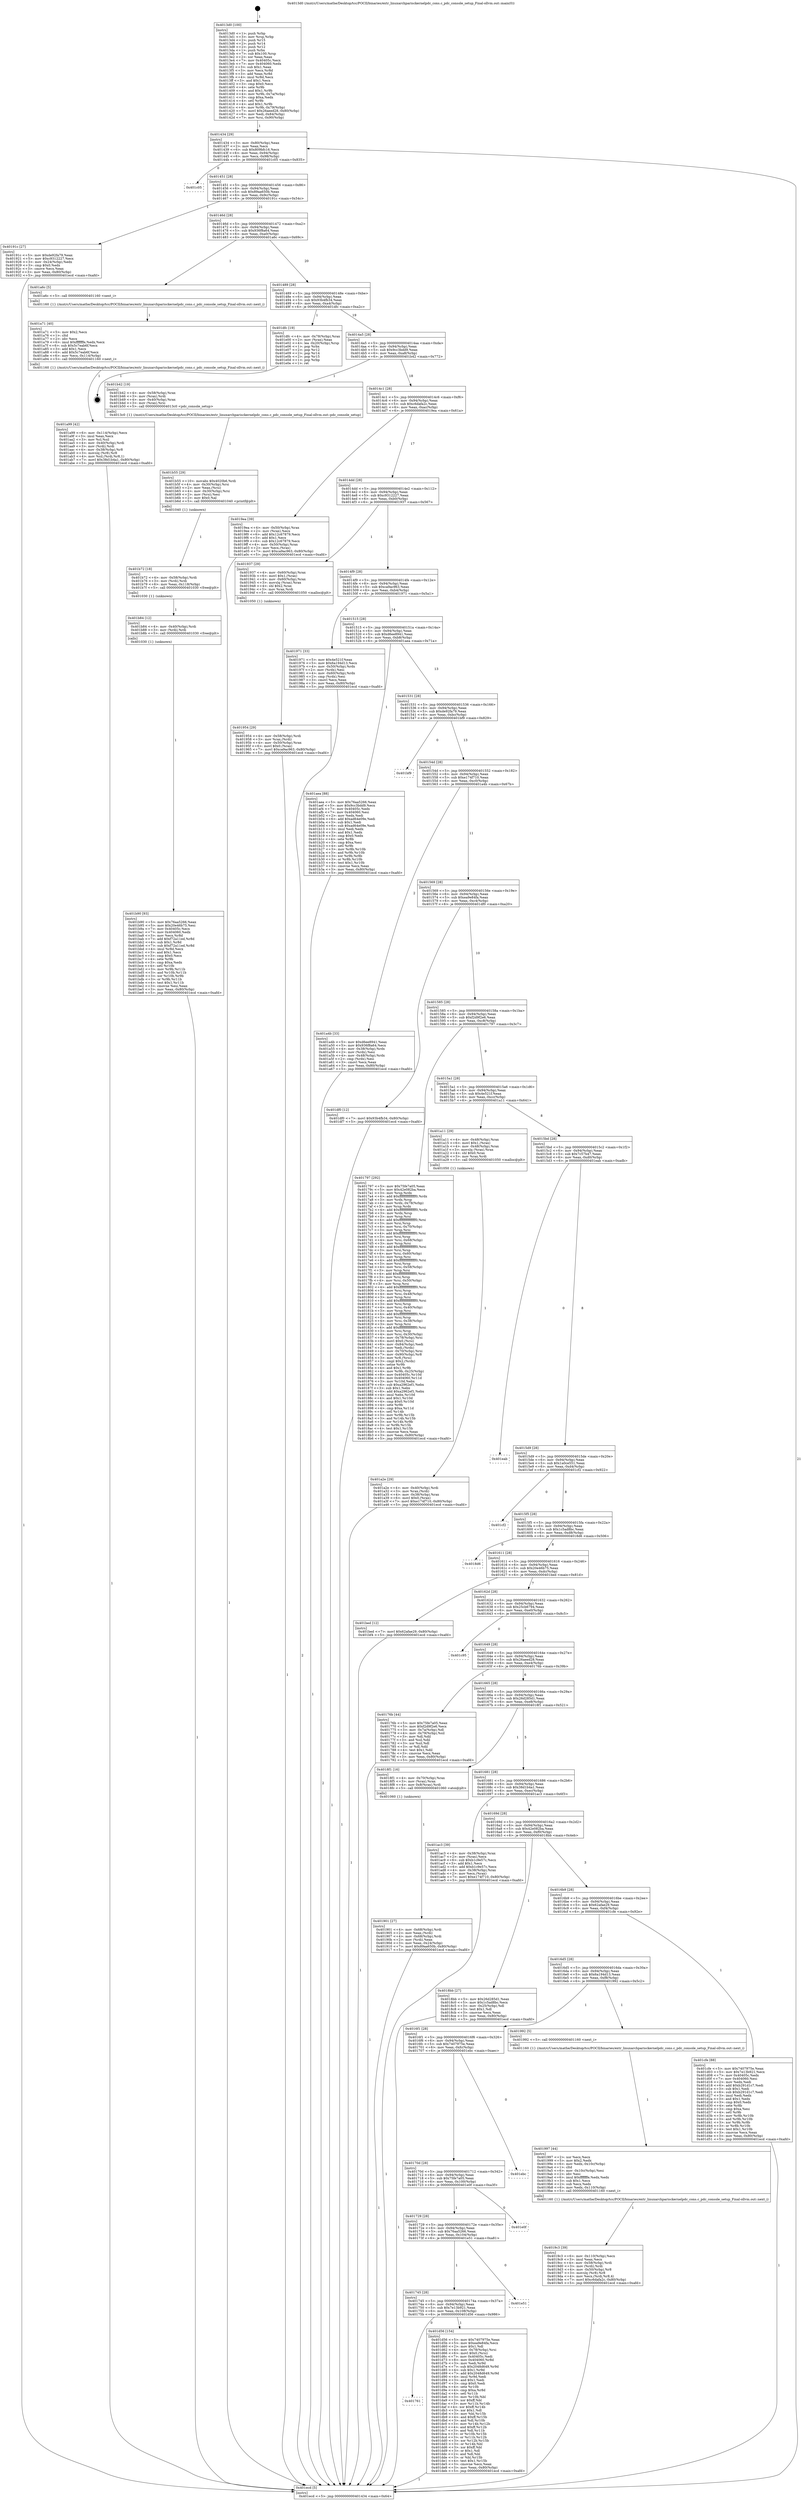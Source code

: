 digraph "0x4013d0" {
  label = "0x4013d0 (/mnt/c/Users/mathe/Desktop/tcc/POCII/binaries/extr_linuxarchparisckernelpdc_cons.c_pdc_console_setup_Final-ollvm.out::main(0))"
  labelloc = "t"
  node[shape=record]

  Entry [label="",width=0.3,height=0.3,shape=circle,fillcolor=black,style=filled]
  "0x401434" [label="{
     0x401434 [29]\l
     | [instrs]\l
     &nbsp;&nbsp;0x401434 \<+3\>: mov -0x80(%rbp),%eax\l
     &nbsp;&nbsp;0x401437 \<+2\>: mov %eax,%ecx\l
     &nbsp;&nbsp;0x401439 \<+6\>: sub $0x809bfc16,%ecx\l
     &nbsp;&nbsp;0x40143f \<+6\>: mov %eax,-0x94(%rbp)\l
     &nbsp;&nbsp;0x401445 \<+6\>: mov %ecx,-0x98(%rbp)\l
     &nbsp;&nbsp;0x40144b \<+6\>: je 0000000000401c05 \<main+0x835\>\l
  }"]
  "0x401c05" [label="{
     0x401c05\l
  }", style=dashed]
  "0x401451" [label="{
     0x401451 [28]\l
     | [instrs]\l
     &nbsp;&nbsp;0x401451 \<+5\>: jmp 0000000000401456 \<main+0x86\>\l
     &nbsp;&nbsp;0x401456 \<+6\>: mov -0x94(%rbp),%eax\l
     &nbsp;&nbsp;0x40145c \<+5\>: sub $0x89aa650b,%eax\l
     &nbsp;&nbsp;0x401461 \<+6\>: mov %eax,-0x9c(%rbp)\l
     &nbsp;&nbsp;0x401467 \<+6\>: je 000000000040191c \<main+0x54c\>\l
  }"]
  Exit [label="",width=0.3,height=0.3,shape=circle,fillcolor=black,style=filled,peripheries=2]
  "0x40191c" [label="{
     0x40191c [27]\l
     | [instrs]\l
     &nbsp;&nbsp;0x40191c \<+5\>: mov $0xde92fa79,%eax\l
     &nbsp;&nbsp;0x401921 \<+5\>: mov $0xc9312227,%ecx\l
     &nbsp;&nbsp;0x401926 \<+3\>: mov -0x24(%rbp),%edx\l
     &nbsp;&nbsp;0x401929 \<+3\>: cmp $0x0,%edx\l
     &nbsp;&nbsp;0x40192c \<+3\>: cmove %ecx,%eax\l
     &nbsp;&nbsp;0x40192f \<+3\>: mov %eax,-0x80(%rbp)\l
     &nbsp;&nbsp;0x401932 \<+5\>: jmp 0000000000401ecd \<main+0xafd\>\l
  }"]
  "0x40146d" [label="{
     0x40146d [28]\l
     | [instrs]\l
     &nbsp;&nbsp;0x40146d \<+5\>: jmp 0000000000401472 \<main+0xa2\>\l
     &nbsp;&nbsp;0x401472 \<+6\>: mov -0x94(%rbp),%eax\l
     &nbsp;&nbsp;0x401478 \<+5\>: sub $0x936f8a64,%eax\l
     &nbsp;&nbsp;0x40147d \<+6\>: mov %eax,-0xa0(%rbp)\l
     &nbsp;&nbsp;0x401483 \<+6\>: je 0000000000401a6c \<main+0x69c\>\l
  }"]
  "0x401761" [label="{
     0x401761\l
  }", style=dashed]
  "0x401a6c" [label="{
     0x401a6c [5]\l
     | [instrs]\l
     &nbsp;&nbsp;0x401a6c \<+5\>: call 0000000000401160 \<next_i\>\l
     | [calls]\l
     &nbsp;&nbsp;0x401160 \{1\} (/mnt/c/Users/mathe/Desktop/tcc/POCII/binaries/extr_linuxarchparisckernelpdc_cons.c_pdc_console_setup_Final-ollvm.out::next_i)\l
  }"]
  "0x401489" [label="{
     0x401489 [28]\l
     | [instrs]\l
     &nbsp;&nbsp;0x401489 \<+5\>: jmp 000000000040148e \<main+0xbe\>\l
     &nbsp;&nbsp;0x40148e \<+6\>: mov -0x94(%rbp),%eax\l
     &nbsp;&nbsp;0x401494 \<+5\>: sub $0x93b4fb34,%eax\l
     &nbsp;&nbsp;0x401499 \<+6\>: mov %eax,-0xa4(%rbp)\l
     &nbsp;&nbsp;0x40149f \<+6\>: je 0000000000401dfc \<main+0xa2c\>\l
  }"]
  "0x401d56" [label="{
     0x401d56 [154]\l
     | [instrs]\l
     &nbsp;&nbsp;0x401d56 \<+5\>: mov $0x7407975e,%eax\l
     &nbsp;&nbsp;0x401d5b \<+5\>: mov $0xea9e84fa,%ecx\l
     &nbsp;&nbsp;0x401d60 \<+2\>: mov $0x1,%dl\l
     &nbsp;&nbsp;0x401d62 \<+4\>: mov -0x78(%rbp),%rsi\l
     &nbsp;&nbsp;0x401d66 \<+6\>: movl $0x0,(%rsi)\l
     &nbsp;&nbsp;0x401d6c \<+7\>: mov 0x40405c,%edi\l
     &nbsp;&nbsp;0x401d73 \<+8\>: mov 0x404060,%r8d\l
     &nbsp;&nbsp;0x401d7b \<+3\>: mov %edi,%r9d\l
     &nbsp;&nbsp;0x401d7e \<+7\>: sub $0x2048d649,%r9d\l
     &nbsp;&nbsp;0x401d85 \<+4\>: sub $0x1,%r9d\l
     &nbsp;&nbsp;0x401d89 \<+7\>: add $0x2048d649,%r9d\l
     &nbsp;&nbsp;0x401d90 \<+4\>: imul %r9d,%edi\l
     &nbsp;&nbsp;0x401d94 \<+3\>: and $0x1,%edi\l
     &nbsp;&nbsp;0x401d97 \<+3\>: cmp $0x0,%edi\l
     &nbsp;&nbsp;0x401d9a \<+4\>: sete %r10b\l
     &nbsp;&nbsp;0x401d9e \<+4\>: cmp $0xa,%r8d\l
     &nbsp;&nbsp;0x401da2 \<+4\>: setl %r11b\l
     &nbsp;&nbsp;0x401da6 \<+3\>: mov %r10b,%bl\l
     &nbsp;&nbsp;0x401da9 \<+3\>: xor $0xff,%bl\l
     &nbsp;&nbsp;0x401dac \<+3\>: mov %r11b,%r14b\l
     &nbsp;&nbsp;0x401daf \<+4\>: xor $0xff,%r14b\l
     &nbsp;&nbsp;0x401db3 \<+3\>: xor $0x1,%dl\l
     &nbsp;&nbsp;0x401db6 \<+3\>: mov %bl,%r15b\l
     &nbsp;&nbsp;0x401db9 \<+4\>: and $0xff,%r15b\l
     &nbsp;&nbsp;0x401dbd \<+3\>: and %dl,%r10b\l
     &nbsp;&nbsp;0x401dc0 \<+3\>: mov %r14b,%r12b\l
     &nbsp;&nbsp;0x401dc3 \<+4\>: and $0xff,%r12b\l
     &nbsp;&nbsp;0x401dc7 \<+3\>: and %dl,%r11b\l
     &nbsp;&nbsp;0x401dca \<+3\>: or %r10b,%r15b\l
     &nbsp;&nbsp;0x401dcd \<+3\>: or %r11b,%r12b\l
     &nbsp;&nbsp;0x401dd0 \<+3\>: xor %r12b,%r15b\l
     &nbsp;&nbsp;0x401dd3 \<+3\>: or %r14b,%bl\l
     &nbsp;&nbsp;0x401dd6 \<+3\>: xor $0xff,%bl\l
     &nbsp;&nbsp;0x401dd9 \<+3\>: or $0x1,%dl\l
     &nbsp;&nbsp;0x401ddc \<+2\>: and %dl,%bl\l
     &nbsp;&nbsp;0x401dde \<+3\>: or %bl,%r15b\l
     &nbsp;&nbsp;0x401de1 \<+4\>: test $0x1,%r15b\l
     &nbsp;&nbsp;0x401de5 \<+3\>: cmovne %ecx,%eax\l
     &nbsp;&nbsp;0x401de8 \<+3\>: mov %eax,-0x80(%rbp)\l
     &nbsp;&nbsp;0x401deb \<+5\>: jmp 0000000000401ecd \<main+0xafd\>\l
  }"]
  "0x401dfc" [label="{
     0x401dfc [19]\l
     | [instrs]\l
     &nbsp;&nbsp;0x401dfc \<+4\>: mov -0x78(%rbp),%rax\l
     &nbsp;&nbsp;0x401e00 \<+2\>: mov (%rax),%eax\l
     &nbsp;&nbsp;0x401e02 \<+4\>: lea -0x20(%rbp),%rsp\l
     &nbsp;&nbsp;0x401e06 \<+1\>: pop %rbx\l
     &nbsp;&nbsp;0x401e07 \<+2\>: pop %r12\l
     &nbsp;&nbsp;0x401e09 \<+2\>: pop %r14\l
     &nbsp;&nbsp;0x401e0b \<+2\>: pop %r15\l
     &nbsp;&nbsp;0x401e0d \<+1\>: pop %rbp\l
     &nbsp;&nbsp;0x401e0e \<+1\>: ret\l
  }"]
  "0x4014a5" [label="{
     0x4014a5 [28]\l
     | [instrs]\l
     &nbsp;&nbsp;0x4014a5 \<+5\>: jmp 00000000004014aa \<main+0xda\>\l
     &nbsp;&nbsp;0x4014aa \<+6\>: mov -0x94(%rbp),%eax\l
     &nbsp;&nbsp;0x4014b0 \<+5\>: sub $0x9cc3bdd9,%eax\l
     &nbsp;&nbsp;0x4014b5 \<+6\>: mov %eax,-0xa8(%rbp)\l
     &nbsp;&nbsp;0x4014bb \<+6\>: je 0000000000401b42 \<main+0x772\>\l
  }"]
  "0x401745" [label="{
     0x401745 [28]\l
     | [instrs]\l
     &nbsp;&nbsp;0x401745 \<+5\>: jmp 000000000040174a \<main+0x37a\>\l
     &nbsp;&nbsp;0x40174a \<+6\>: mov -0x94(%rbp),%eax\l
     &nbsp;&nbsp;0x401750 \<+5\>: sub $0x7e13b921,%eax\l
     &nbsp;&nbsp;0x401755 \<+6\>: mov %eax,-0x108(%rbp)\l
     &nbsp;&nbsp;0x40175b \<+6\>: je 0000000000401d56 \<main+0x986\>\l
  }"]
  "0x401b42" [label="{
     0x401b42 [19]\l
     | [instrs]\l
     &nbsp;&nbsp;0x401b42 \<+4\>: mov -0x58(%rbp),%rax\l
     &nbsp;&nbsp;0x401b46 \<+3\>: mov (%rax),%rdi\l
     &nbsp;&nbsp;0x401b49 \<+4\>: mov -0x40(%rbp),%rax\l
     &nbsp;&nbsp;0x401b4d \<+3\>: mov (%rax),%rsi\l
     &nbsp;&nbsp;0x401b50 \<+5\>: call 00000000004013c0 \<pdc_console_setup\>\l
     | [calls]\l
     &nbsp;&nbsp;0x4013c0 \{1\} (/mnt/c/Users/mathe/Desktop/tcc/POCII/binaries/extr_linuxarchparisckernelpdc_cons.c_pdc_console_setup_Final-ollvm.out::pdc_console_setup)\l
  }"]
  "0x4014c1" [label="{
     0x4014c1 [28]\l
     | [instrs]\l
     &nbsp;&nbsp;0x4014c1 \<+5\>: jmp 00000000004014c6 \<main+0xf6\>\l
     &nbsp;&nbsp;0x4014c6 \<+6\>: mov -0x94(%rbp),%eax\l
     &nbsp;&nbsp;0x4014cc \<+5\>: sub $0xc6dafa2c,%eax\l
     &nbsp;&nbsp;0x4014d1 \<+6\>: mov %eax,-0xac(%rbp)\l
     &nbsp;&nbsp;0x4014d7 \<+6\>: je 00000000004019ea \<main+0x61a\>\l
  }"]
  "0x401e51" [label="{
     0x401e51\l
  }", style=dashed]
  "0x4019ea" [label="{
     0x4019ea [39]\l
     | [instrs]\l
     &nbsp;&nbsp;0x4019ea \<+4\>: mov -0x50(%rbp),%rax\l
     &nbsp;&nbsp;0x4019ee \<+2\>: mov (%rax),%ecx\l
     &nbsp;&nbsp;0x4019f0 \<+6\>: add $0x12c67879,%ecx\l
     &nbsp;&nbsp;0x4019f6 \<+3\>: add $0x1,%ecx\l
     &nbsp;&nbsp;0x4019f9 \<+6\>: sub $0x12c67879,%ecx\l
     &nbsp;&nbsp;0x4019ff \<+4\>: mov -0x50(%rbp),%rax\l
     &nbsp;&nbsp;0x401a03 \<+2\>: mov %ecx,(%rax)\l
     &nbsp;&nbsp;0x401a05 \<+7\>: movl $0xca9ac963,-0x80(%rbp)\l
     &nbsp;&nbsp;0x401a0c \<+5\>: jmp 0000000000401ecd \<main+0xafd\>\l
  }"]
  "0x4014dd" [label="{
     0x4014dd [28]\l
     | [instrs]\l
     &nbsp;&nbsp;0x4014dd \<+5\>: jmp 00000000004014e2 \<main+0x112\>\l
     &nbsp;&nbsp;0x4014e2 \<+6\>: mov -0x94(%rbp),%eax\l
     &nbsp;&nbsp;0x4014e8 \<+5\>: sub $0xc9312227,%eax\l
     &nbsp;&nbsp;0x4014ed \<+6\>: mov %eax,-0xb0(%rbp)\l
     &nbsp;&nbsp;0x4014f3 \<+6\>: je 0000000000401937 \<main+0x567\>\l
  }"]
  "0x401729" [label="{
     0x401729 [28]\l
     | [instrs]\l
     &nbsp;&nbsp;0x401729 \<+5\>: jmp 000000000040172e \<main+0x35e\>\l
     &nbsp;&nbsp;0x40172e \<+6\>: mov -0x94(%rbp),%eax\l
     &nbsp;&nbsp;0x401734 \<+5\>: sub $0x76aa5266,%eax\l
     &nbsp;&nbsp;0x401739 \<+6\>: mov %eax,-0x104(%rbp)\l
     &nbsp;&nbsp;0x40173f \<+6\>: je 0000000000401e51 \<main+0xa81\>\l
  }"]
  "0x401937" [label="{
     0x401937 [29]\l
     | [instrs]\l
     &nbsp;&nbsp;0x401937 \<+4\>: mov -0x60(%rbp),%rax\l
     &nbsp;&nbsp;0x40193b \<+6\>: movl $0x1,(%rax)\l
     &nbsp;&nbsp;0x401941 \<+4\>: mov -0x60(%rbp),%rax\l
     &nbsp;&nbsp;0x401945 \<+3\>: movslq (%rax),%rax\l
     &nbsp;&nbsp;0x401948 \<+4\>: shl $0x2,%rax\l
     &nbsp;&nbsp;0x40194c \<+3\>: mov %rax,%rdi\l
     &nbsp;&nbsp;0x40194f \<+5\>: call 0000000000401050 \<malloc@plt\>\l
     | [calls]\l
     &nbsp;&nbsp;0x401050 \{1\} (unknown)\l
  }"]
  "0x4014f9" [label="{
     0x4014f9 [28]\l
     | [instrs]\l
     &nbsp;&nbsp;0x4014f9 \<+5\>: jmp 00000000004014fe \<main+0x12e\>\l
     &nbsp;&nbsp;0x4014fe \<+6\>: mov -0x94(%rbp),%eax\l
     &nbsp;&nbsp;0x401504 \<+5\>: sub $0xca9ac963,%eax\l
     &nbsp;&nbsp;0x401509 \<+6\>: mov %eax,-0xb4(%rbp)\l
     &nbsp;&nbsp;0x40150f \<+6\>: je 0000000000401971 \<main+0x5a1\>\l
  }"]
  "0x401e0f" [label="{
     0x401e0f\l
  }", style=dashed]
  "0x401971" [label="{
     0x401971 [33]\l
     | [instrs]\l
     &nbsp;&nbsp;0x401971 \<+5\>: mov $0x4e521f,%eax\l
     &nbsp;&nbsp;0x401976 \<+5\>: mov $0x6a194d13,%ecx\l
     &nbsp;&nbsp;0x40197b \<+4\>: mov -0x50(%rbp),%rdx\l
     &nbsp;&nbsp;0x40197f \<+2\>: mov (%rdx),%esi\l
     &nbsp;&nbsp;0x401981 \<+4\>: mov -0x60(%rbp),%rdx\l
     &nbsp;&nbsp;0x401985 \<+2\>: cmp (%rdx),%esi\l
     &nbsp;&nbsp;0x401987 \<+3\>: cmovl %ecx,%eax\l
     &nbsp;&nbsp;0x40198a \<+3\>: mov %eax,-0x80(%rbp)\l
     &nbsp;&nbsp;0x40198d \<+5\>: jmp 0000000000401ecd \<main+0xafd\>\l
  }"]
  "0x401515" [label="{
     0x401515 [28]\l
     | [instrs]\l
     &nbsp;&nbsp;0x401515 \<+5\>: jmp 000000000040151a \<main+0x14a\>\l
     &nbsp;&nbsp;0x40151a \<+6\>: mov -0x94(%rbp),%eax\l
     &nbsp;&nbsp;0x401520 \<+5\>: sub $0xd6ee8941,%eax\l
     &nbsp;&nbsp;0x401525 \<+6\>: mov %eax,-0xb8(%rbp)\l
     &nbsp;&nbsp;0x40152b \<+6\>: je 0000000000401aea \<main+0x71a\>\l
  }"]
  "0x40170d" [label="{
     0x40170d [28]\l
     | [instrs]\l
     &nbsp;&nbsp;0x40170d \<+5\>: jmp 0000000000401712 \<main+0x342\>\l
     &nbsp;&nbsp;0x401712 \<+6\>: mov -0x94(%rbp),%eax\l
     &nbsp;&nbsp;0x401718 \<+5\>: sub $0x75fe7a05,%eax\l
     &nbsp;&nbsp;0x40171d \<+6\>: mov %eax,-0x100(%rbp)\l
     &nbsp;&nbsp;0x401723 \<+6\>: je 0000000000401e0f \<main+0xa3f\>\l
  }"]
  "0x401aea" [label="{
     0x401aea [88]\l
     | [instrs]\l
     &nbsp;&nbsp;0x401aea \<+5\>: mov $0x76aa5266,%eax\l
     &nbsp;&nbsp;0x401aef \<+5\>: mov $0x9cc3bdd9,%ecx\l
     &nbsp;&nbsp;0x401af4 \<+7\>: mov 0x40405c,%edx\l
     &nbsp;&nbsp;0x401afb \<+7\>: mov 0x404060,%esi\l
     &nbsp;&nbsp;0x401b02 \<+2\>: mov %edx,%edi\l
     &nbsp;&nbsp;0x401b04 \<+6\>: add $0xad64e09e,%edi\l
     &nbsp;&nbsp;0x401b0a \<+3\>: sub $0x1,%edi\l
     &nbsp;&nbsp;0x401b0d \<+6\>: sub $0xad64e09e,%edi\l
     &nbsp;&nbsp;0x401b13 \<+3\>: imul %edi,%edx\l
     &nbsp;&nbsp;0x401b16 \<+3\>: and $0x1,%edx\l
     &nbsp;&nbsp;0x401b19 \<+3\>: cmp $0x0,%edx\l
     &nbsp;&nbsp;0x401b1c \<+4\>: sete %r8b\l
     &nbsp;&nbsp;0x401b20 \<+3\>: cmp $0xa,%esi\l
     &nbsp;&nbsp;0x401b23 \<+4\>: setl %r9b\l
     &nbsp;&nbsp;0x401b27 \<+3\>: mov %r8b,%r10b\l
     &nbsp;&nbsp;0x401b2a \<+3\>: and %r9b,%r10b\l
     &nbsp;&nbsp;0x401b2d \<+3\>: xor %r9b,%r8b\l
     &nbsp;&nbsp;0x401b30 \<+3\>: or %r8b,%r10b\l
     &nbsp;&nbsp;0x401b33 \<+4\>: test $0x1,%r10b\l
     &nbsp;&nbsp;0x401b37 \<+3\>: cmovne %ecx,%eax\l
     &nbsp;&nbsp;0x401b3a \<+3\>: mov %eax,-0x80(%rbp)\l
     &nbsp;&nbsp;0x401b3d \<+5\>: jmp 0000000000401ecd \<main+0xafd\>\l
  }"]
  "0x401531" [label="{
     0x401531 [28]\l
     | [instrs]\l
     &nbsp;&nbsp;0x401531 \<+5\>: jmp 0000000000401536 \<main+0x166\>\l
     &nbsp;&nbsp;0x401536 \<+6\>: mov -0x94(%rbp),%eax\l
     &nbsp;&nbsp;0x40153c \<+5\>: sub $0xde92fa79,%eax\l
     &nbsp;&nbsp;0x401541 \<+6\>: mov %eax,-0xbc(%rbp)\l
     &nbsp;&nbsp;0x401547 \<+6\>: je 0000000000401bf9 \<main+0x829\>\l
  }"]
  "0x401ebc" [label="{
     0x401ebc\l
  }", style=dashed]
  "0x401bf9" [label="{
     0x401bf9\l
  }", style=dashed]
  "0x40154d" [label="{
     0x40154d [28]\l
     | [instrs]\l
     &nbsp;&nbsp;0x40154d \<+5\>: jmp 0000000000401552 \<main+0x182\>\l
     &nbsp;&nbsp;0x401552 \<+6\>: mov -0x94(%rbp),%eax\l
     &nbsp;&nbsp;0x401558 \<+5\>: sub $0xe174f710,%eax\l
     &nbsp;&nbsp;0x40155d \<+6\>: mov %eax,-0xc0(%rbp)\l
     &nbsp;&nbsp;0x401563 \<+6\>: je 0000000000401a4b \<main+0x67b\>\l
  }"]
  "0x401b90" [label="{
     0x401b90 [93]\l
     | [instrs]\l
     &nbsp;&nbsp;0x401b90 \<+5\>: mov $0x76aa5266,%eax\l
     &nbsp;&nbsp;0x401b95 \<+5\>: mov $0x20e46b75,%esi\l
     &nbsp;&nbsp;0x401b9a \<+7\>: mov 0x40405c,%ecx\l
     &nbsp;&nbsp;0x401ba1 \<+7\>: mov 0x404060,%edx\l
     &nbsp;&nbsp;0x401ba8 \<+3\>: mov %ecx,%r8d\l
     &nbsp;&nbsp;0x401bab \<+7\>: add $0xf72a11ed,%r8d\l
     &nbsp;&nbsp;0x401bb2 \<+4\>: sub $0x1,%r8d\l
     &nbsp;&nbsp;0x401bb6 \<+7\>: sub $0xf72a11ed,%r8d\l
     &nbsp;&nbsp;0x401bbd \<+4\>: imul %r8d,%ecx\l
     &nbsp;&nbsp;0x401bc1 \<+3\>: and $0x1,%ecx\l
     &nbsp;&nbsp;0x401bc4 \<+3\>: cmp $0x0,%ecx\l
     &nbsp;&nbsp;0x401bc7 \<+4\>: sete %r9b\l
     &nbsp;&nbsp;0x401bcb \<+3\>: cmp $0xa,%edx\l
     &nbsp;&nbsp;0x401bce \<+4\>: setl %r10b\l
     &nbsp;&nbsp;0x401bd2 \<+3\>: mov %r9b,%r11b\l
     &nbsp;&nbsp;0x401bd5 \<+3\>: and %r10b,%r11b\l
     &nbsp;&nbsp;0x401bd8 \<+3\>: xor %r10b,%r9b\l
     &nbsp;&nbsp;0x401bdb \<+3\>: or %r9b,%r11b\l
     &nbsp;&nbsp;0x401bde \<+4\>: test $0x1,%r11b\l
     &nbsp;&nbsp;0x401be2 \<+3\>: cmovne %esi,%eax\l
     &nbsp;&nbsp;0x401be5 \<+3\>: mov %eax,-0x80(%rbp)\l
     &nbsp;&nbsp;0x401be8 \<+5\>: jmp 0000000000401ecd \<main+0xafd\>\l
  }"]
  "0x401a4b" [label="{
     0x401a4b [33]\l
     | [instrs]\l
     &nbsp;&nbsp;0x401a4b \<+5\>: mov $0xd6ee8941,%eax\l
     &nbsp;&nbsp;0x401a50 \<+5\>: mov $0x936f8a64,%ecx\l
     &nbsp;&nbsp;0x401a55 \<+4\>: mov -0x38(%rbp),%rdx\l
     &nbsp;&nbsp;0x401a59 \<+2\>: mov (%rdx),%esi\l
     &nbsp;&nbsp;0x401a5b \<+4\>: mov -0x48(%rbp),%rdx\l
     &nbsp;&nbsp;0x401a5f \<+2\>: cmp (%rdx),%esi\l
     &nbsp;&nbsp;0x401a61 \<+3\>: cmovl %ecx,%eax\l
     &nbsp;&nbsp;0x401a64 \<+3\>: mov %eax,-0x80(%rbp)\l
     &nbsp;&nbsp;0x401a67 \<+5\>: jmp 0000000000401ecd \<main+0xafd\>\l
  }"]
  "0x401569" [label="{
     0x401569 [28]\l
     | [instrs]\l
     &nbsp;&nbsp;0x401569 \<+5\>: jmp 000000000040156e \<main+0x19e\>\l
     &nbsp;&nbsp;0x40156e \<+6\>: mov -0x94(%rbp),%eax\l
     &nbsp;&nbsp;0x401574 \<+5\>: sub $0xea9e84fa,%eax\l
     &nbsp;&nbsp;0x401579 \<+6\>: mov %eax,-0xc4(%rbp)\l
     &nbsp;&nbsp;0x40157f \<+6\>: je 0000000000401df0 \<main+0xa20\>\l
  }"]
  "0x401b84" [label="{
     0x401b84 [12]\l
     | [instrs]\l
     &nbsp;&nbsp;0x401b84 \<+4\>: mov -0x40(%rbp),%rdi\l
     &nbsp;&nbsp;0x401b88 \<+3\>: mov (%rdi),%rdi\l
     &nbsp;&nbsp;0x401b8b \<+5\>: call 0000000000401030 \<free@plt\>\l
     | [calls]\l
     &nbsp;&nbsp;0x401030 \{1\} (unknown)\l
  }"]
  "0x401df0" [label="{
     0x401df0 [12]\l
     | [instrs]\l
     &nbsp;&nbsp;0x401df0 \<+7\>: movl $0x93b4fb34,-0x80(%rbp)\l
     &nbsp;&nbsp;0x401df7 \<+5\>: jmp 0000000000401ecd \<main+0xafd\>\l
  }"]
  "0x401585" [label="{
     0x401585 [28]\l
     | [instrs]\l
     &nbsp;&nbsp;0x401585 \<+5\>: jmp 000000000040158a \<main+0x1ba\>\l
     &nbsp;&nbsp;0x40158a \<+6\>: mov -0x94(%rbp),%eax\l
     &nbsp;&nbsp;0x401590 \<+5\>: sub $0xf2d9f2e6,%eax\l
     &nbsp;&nbsp;0x401595 \<+6\>: mov %eax,-0xc8(%rbp)\l
     &nbsp;&nbsp;0x40159b \<+6\>: je 0000000000401797 \<main+0x3c7\>\l
  }"]
  "0x401b72" [label="{
     0x401b72 [18]\l
     | [instrs]\l
     &nbsp;&nbsp;0x401b72 \<+4\>: mov -0x58(%rbp),%rdi\l
     &nbsp;&nbsp;0x401b76 \<+3\>: mov (%rdi),%rdi\l
     &nbsp;&nbsp;0x401b79 \<+6\>: mov %eax,-0x118(%rbp)\l
     &nbsp;&nbsp;0x401b7f \<+5\>: call 0000000000401030 \<free@plt\>\l
     | [calls]\l
     &nbsp;&nbsp;0x401030 \{1\} (unknown)\l
  }"]
  "0x401797" [label="{
     0x401797 [292]\l
     | [instrs]\l
     &nbsp;&nbsp;0x401797 \<+5\>: mov $0x75fe7a05,%eax\l
     &nbsp;&nbsp;0x40179c \<+5\>: mov $0x42e082ba,%ecx\l
     &nbsp;&nbsp;0x4017a1 \<+3\>: mov %rsp,%rdx\l
     &nbsp;&nbsp;0x4017a4 \<+4\>: add $0xfffffffffffffff0,%rdx\l
     &nbsp;&nbsp;0x4017a8 \<+3\>: mov %rdx,%rsp\l
     &nbsp;&nbsp;0x4017ab \<+4\>: mov %rdx,-0x78(%rbp)\l
     &nbsp;&nbsp;0x4017af \<+3\>: mov %rsp,%rdx\l
     &nbsp;&nbsp;0x4017b2 \<+4\>: add $0xfffffffffffffff0,%rdx\l
     &nbsp;&nbsp;0x4017b6 \<+3\>: mov %rdx,%rsp\l
     &nbsp;&nbsp;0x4017b9 \<+3\>: mov %rsp,%rsi\l
     &nbsp;&nbsp;0x4017bc \<+4\>: add $0xfffffffffffffff0,%rsi\l
     &nbsp;&nbsp;0x4017c0 \<+3\>: mov %rsi,%rsp\l
     &nbsp;&nbsp;0x4017c3 \<+4\>: mov %rsi,-0x70(%rbp)\l
     &nbsp;&nbsp;0x4017c7 \<+3\>: mov %rsp,%rsi\l
     &nbsp;&nbsp;0x4017ca \<+4\>: add $0xfffffffffffffff0,%rsi\l
     &nbsp;&nbsp;0x4017ce \<+3\>: mov %rsi,%rsp\l
     &nbsp;&nbsp;0x4017d1 \<+4\>: mov %rsi,-0x68(%rbp)\l
     &nbsp;&nbsp;0x4017d5 \<+3\>: mov %rsp,%rsi\l
     &nbsp;&nbsp;0x4017d8 \<+4\>: add $0xfffffffffffffff0,%rsi\l
     &nbsp;&nbsp;0x4017dc \<+3\>: mov %rsi,%rsp\l
     &nbsp;&nbsp;0x4017df \<+4\>: mov %rsi,-0x60(%rbp)\l
     &nbsp;&nbsp;0x4017e3 \<+3\>: mov %rsp,%rsi\l
     &nbsp;&nbsp;0x4017e6 \<+4\>: add $0xfffffffffffffff0,%rsi\l
     &nbsp;&nbsp;0x4017ea \<+3\>: mov %rsi,%rsp\l
     &nbsp;&nbsp;0x4017ed \<+4\>: mov %rsi,-0x58(%rbp)\l
     &nbsp;&nbsp;0x4017f1 \<+3\>: mov %rsp,%rsi\l
     &nbsp;&nbsp;0x4017f4 \<+4\>: add $0xfffffffffffffff0,%rsi\l
     &nbsp;&nbsp;0x4017f8 \<+3\>: mov %rsi,%rsp\l
     &nbsp;&nbsp;0x4017fb \<+4\>: mov %rsi,-0x50(%rbp)\l
     &nbsp;&nbsp;0x4017ff \<+3\>: mov %rsp,%rsi\l
     &nbsp;&nbsp;0x401802 \<+4\>: add $0xfffffffffffffff0,%rsi\l
     &nbsp;&nbsp;0x401806 \<+3\>: mov %rsi,%rsp\l
     &nbsp;&nbsp;0x401809 \<+4\>: mov %rsi,-0x48(%rbp)\l
     &nbsp;&nbsp;0x40180d \<+3\>: mov %rsp,%rsi\l
     &nbsp;&nbsp;0x401810 \<+4\>: add $0xfffffffffffffff0,%rsi\l
     &nbsp;&nbsp;0x401814 \<+3\>: mov %rsi,%rsp\l
     &nbsp;&nbsp;0x401817 \<+4\>: mov %rsi,-0x40(%rbp)\l
     &nbsp;&nbsp;0x40181b \<+3\>: mov %rsp,%rsi\l
     &nbsp;&nbsp;0x40181e \<+4\>: add $0xfffffffffffffff0,%rsi\l
     &nbsp;&nbsp;0x401822 \<+3\>: mov %rsi,%rsp\l
     &nbsp;&nbsp;0x401825 \<+4\>: mov %rsi,-0x38(%rbp)\l
     &nbsp;&nbsp;0x401829 \<+3\>: mov %rsp,%rsi\l
     &nbsp;&nbsp;0x40182c \<+4\>: add $0xfffffffffffffff0,%rsi\l
     &nbsp;&nbsp;0x401830 \<+3\>: mov %rsi,%rsp\l
     &nbsp;&nbsp;0x401833 \<+4\>: mov %rsi,-0x30(%rbp)\l
     &nbsp;&nbsp;0x401837 \<+4\>: mov -0x78(%rbp),%rsi\l
     &nbsp;&nbsp;0x40183b \<+6\>: movl $0x0,(%rsi)\l
     &nbsp;&nbsp;0x401841 \<+6\>: mov -0x84(%rbp),%edi\l
     &nbsp;&nbsp;0x401847 \<+2\>: mov %edi,(%rdx)\l
     &nbsp;&nbsp;0x401849 \<+4\>: mov -0x70(%rbp),%rsi\l
     &nbsp;&nbsp;0x40184d \<+7\>: mov -0x90(%rbp),%r8\l
     &nbsp;&nbsp;0x401854 \<+3\>: mov %r8,(%rsi)\l
     &nbsp;&nbsp;0x401857 \<+3\>: cmpl $0x2,(%rdx)\l
     &nbsp;&nbsp;0x40185a \<+4\>: setne %r9b\l
     &nbsp;&nbsp;0x40185e \<+4\>: and $0x1,%r9b\l
     &nbsp;&nbsp;0x401862 \<+4\>: mov %r9b,-0x25(%rbp)\l
     &nbsp;&nbsp;0x401866 \<+8\>: mov 0x40405c,%r10d\l
     &nbsp;&nbsp;0x40186e \<+8\>: mov 0x404060,%r11d\l
     &nbsp;&nbsp;0x401876 \<+3\>: mov %r10d,%ebx\l
     &nbsp;&nbsp;0x401879 \<+6\>: sub $0xa2962ef1,%ebx\l
     &nbsp;&nbsp;0x40187f \<+3\>: sub $0x1,%ebx\l
     &nbsp;&nbsp;0x401882 \<+6\>: add $0xa2962ef1,%ebx\l
     &nbsp;&nbsp;0x401888 \<+4\>: imul %ebx,%r10d\l
     &nbsp;&nbsp;0x40188c \<+4\>: and $0x1,%r10d\l
     &nbsp;&nbsp;0x401890 \<+4\>: cmp $0x0,%r10d\l
     &nbsp;&nbsp;0x401894 \<+4\>: sete %r9b\l
     &nbsp;&nbsp;0x401898 \<+4\>: cmp $0xa,%r11d\l
     &nbsp;&nbsp;0x40189c \<+4\>: setl %r14b\l
     &nbsp;&nbsp;0x4018a0 \<+3\>: mov %r9b,%r15b\l
     &nbsp;&nbsp;0x4018a3 \<+3\>: and %r14b,%r15b\l
     &nbsp;&nbsp;0x4018a6 \<+3\>: xor %r14b,%r9b\l
     &nbsp;&nbsp;0x4018a9 \<+3\>: or %r9b,%r15b\l
     &nbsp;&nbsp;0x4018ac \<+4\>: test $0x1,%r15b\l
     &nbsp;&nbsp;0x4018b0 \<+3\>: cmovne %ecx,%eax\l
     &nbsp;&nbsp;0x4018b3 \<+3\>: mov %eax,-0x80(%rbp)\l
     &nbsp;&nbsp;0x4018b6 \<+5\>: jmp 0000000000401ecd \<main+0xafd\>\l
  }"]
  "0x4015a1" [label="{
     0x4015a1 [28]\l
     | [instrs]\l
     &nbsp;&nbsp;0x4015a1 \<+5\>: jmp 00000000004015a6 \<main+0x1d6\>\l
     &nbsp;&nbsp;0x4015a6 \<+6\>: mov -0x94(%rbp),%eax\l
     &nbsp;&nbsp;0x4015ac \<+5\>: sub $0x4e521f,%eax\l
     &nbsp;&nbsp;0x4015b1 \<+6\>: mov %eax,-0xcc(%rbp)\l
     &nbsp;&nbsp;0x4015b7 \<+6\>: je 0000000000401a11 \<main+0x641\>\l
  }"]
  "0x401b55" [label="{
     0x401b55 [29]\l
     | [instrs]\l
     &nbsp;&nbsp;0x401b55 \<+10\>: movabs $0x4020b6,%rdi\l
     &nbsp;&nbsp;0x401b5f \<+4\>: mov -0x30(%rbp),%rsi\l
     &nbsp;&nbsp;0x401b63 \<+2\>: mov %eax,(%rsi)\l
     &nbsp;&nbsp;0x401b65 \<+4\>: mov -0x30(%rbp),%rsi\l
     &nbsp;&nbsp;0x401b69 \<+2\>: mov (%rsi),%esi\l
     &nbsp;&nbsp;0x401b6b \<+2\>: mov $0x0,%al\l
     &nbsp;&nbsp;0x401b6d \<+5\>: call 0000000000401040 \<printf@plt\>\l
     | [calls]\l
     &nbsp;&nbsp;0x401040 \{1\} (unknown)\l
  }"]
  "0x401a11" [label="{
     0x401a11 [29]\l
     | [instrs]\l
     &nbsp;&nbsp;0x401a11 \<+4\>: mov -0x48(%rbp),%rax\l
     &nbsp;&nbsp;0x401a15 \<+6\>: movl $0x1,(%rax)\l
     &nbsp;&nbsp;0x401a1b \<+4\>: mov -0x48(%rbp),%rax\l
     &nbsp;&nbsp;0x401a1f \<+3\>: movslq (%rax),%rax\l
     &nbsp;&nbsp;0x401a22 \<+4\>: shl $0x0,%rax\l
     &nbsp;&nbsp;0x401a26 \<+3\>: mov %rax,%rdi\l
     &nbsp;&nbsp;0x401a29 \<+5\>: call 0000000000401050 \<malloc@plt\>\l
     | [calls]\l
     &nbsp;&nbsp;0x401050 \{1\} (unknown)\l
  }"]
  "0x4015bd" [label="{
     0x4015bd [28]\l
     | [instrs]\l
     &nbsp;&nbsp;0x4015bd \<+5\>: jmp 00000000004015c2 \<main+0x1f2\>\l
     &nbsp;&nbsp;0x4015c2 \<+6\>: mov -0x94(%rbp),%eax\l
     &nbsp;&nbsp;0x4015c8 \<+5\>: sub $0x7c57b47,%eax\l
     &nbsp;&nbsp;0x4015cd \<+6\>: mov %eax,-0xd0(%rbp)\l
     &nbsp;&nbsp;0x4015d3 \<+6\>: je 0000000000401eab \<main+0xadb\>\l
  }"]
  "0x401a99" [label="{
     0x401a99 [42]\l
     | [instrs]\l
     &nbsp;&nbsp;0x401a99 \<+6\>: mov -0x114(%rbp),%ecx\l
     &nbsp;&nbsp;0x401a9f \<+3\>: imul %eax,%ecx\l
     &nbsp;&nbsp;0x401aa2 \<+3\>: mov %cl,%sil\l
     &nbsp;&nbsp;0x401aa5 \<+4\>: mov -0x40(%rbp),%rdi\l
     &nbsp;&nbsp;0x401aa9 \<+3\>: mov (%rdi),%rdi\l
     &nbsp;&nbsp;0x401aac \<+4\>: mov -0x38(%rbp),%r8\l
     &nbsp;&nbsp;0x401ab0 \<+3\>: movslq (%r8),%r8\l
     &nbsp;&nbsp;0x401ab3 \<+4\>: mov %sil,(%rdi,%r8,1)\l
     &nbsp;&nbsp;0x401ab7 \<+7\>: movl $0x38d1b4a1,-0x80(%rbp)\l
     &nbsp;&nbsp;0x401abe \<+5\>: jmp 0000000000401ecd \<main+0xafd\>\l
  }"]
  "0x401eab" [label="{
     0x401eab\l
  }", style=dashed]
  "0x4015d9" [label="{
     0x4015d9 [28]\l
     | [instrs]\l
     &nbsp;&nbsp;0x4015d9 \<+5\>: jmp 00000000004015de \<main+0x20e\>\l
     &nbsp;&nbsp;0x4015de \<+6\>: mov -0x94(%rbp),%eax\l
     &nbsp;&nbsp;0x4015e4 \<+5\>: sub $0x1a0ce551,%eax\l
     &nbsp;&nbsp;0x4015e9 \<+6\>: mov %eax,-0xd4(%rbp)\l
     &nbsp;&nbsp;0x4015ef \<+6\>: je 0000000000401cf2 \<main+0x922\>\l
  }"]
  "0x401a71" [label="{
     0x401a71 [40]\l
     | [instrs]\l
     &nbsp;&nbsp;0x401a71 \<+5\>: mov $0x2,%ecx\l
     &nbsp;&nbsp;0x401a76 \<+1\>: cltd\l
     &nbsp;&nbsp;0x401a77 \<+2\>: idiv %ecx\l
     &nbsp;&nbsp;0x401a79 \<+6\>: imul $0xfffffffe,%edx,%ecx\l
     &nbsp;&nbsp;0x401a7f \<+6\>: sub $0x5c7eab6f,%ecx\l
     &nbsp;&nbsp;0x401a85 \<+3\>: add $0x1,%ecx\l
     &nbsp;&nbsp;0x401a88 \<+6\>: add $0x5c7eab6f,%ecx\l
     &nbsp;&nbsp;0x401a8e \<+6\>: mov %ecx,-0x114(%rbp)\l
     &nbsp;&nbsp;0x401a94 \<+5\>: call 0000000000401160 \<next_i\>\l
     | [calls]\l
     &nbsp;&nbsp;0x401160 \{1\} (/mnt/c/Users/mathe/Desktop/tcc/POCII/binaries/extr_linuxarchparisckernelpdc_cons.c_pdc_console_setup_Final-ollvm.out::next_i)\l
  }"]
  "0x401cf2" [label="{
     0x401cf2\l
  }", style=dashed]
  "0x4015f5" [label="{
     0x4015f5 [28]\l
     | [instrs]\l
     &nbsp;&nbsp;0x4015f5 \<+5\>: jmp 00000000004015fa \<main+0x22a\>\l
     &nbsp;&nbsp;0x4015fa \<+6\>: mov -0x94(%rbp),%eax\l
     &nbsp;&nbsp;0x401600 \<+5\>: sub $0x1c5ad8bc,%eax\l
     &nbsp;&nbsp;0x401605 \<+6\>: mov %eax,-0xd8(%rbp)\l
     &nbsp;&nbsp;0x40160b \<+6\>: je 00000000004018d6 \<main+0x506\>\l
  }"]
  "0x401a2e" [label="{
     0x401a2e [29]\l
     | [instrs]\l
     &nbsp;&nbsp;0x401a2e \<+4\>: mov -0x40(%rbp),%rdi\l
     &nbsp;&nbsp;0x401a32 \<+3\>: mov %rax,(%rdi)\l
     &nbsp;&nbsp;0x401a35 \<+4\>: mov -0x38(%rbp),%rax\l
     &nbsp;&nbsp;0x401a39 \<+6\>: movl $0x0,(%rax)\l
     &nbsp;&nbsp;0x401a3f \<+7\>: movl $0xe174f710,-0x80(%rbp)\l
     &nbsp;&nbsp;0x401a46 \<+5\>: jmp 0000000000401ecd \<main+0xafd\>\l
  }"]
  "0x4018d6" [label="{
     0x4018d6\l
  }", style=dashed]
  "0x401611" [label="{
     0x401611 [28]\l
     | [instrs]\l
     &nbsp;&nbsp;0x401611 \<+5\>: jmp 0000000000401616 \<main+0x246\>\l
     &nbsp;&nbsp;0x401616 \<+6\>: mov -0x94(%rbp),%eax\l
     &nbsp;&nbsp;0x40161c \<+5\>: sub $0x20e46b75,%eax\l
     &nbsp;&nbsp;0x401621 \<+6\>: mov %eax,-0xdc(%rbp)\l
     &nbsp;&nbsp;0x401627 \<+6\>: je 0000000000401bed \<main+0x81d\>\l
  }"]
  "0x4019c3" [label="{
     0x4019c3 [39]\l
     | [instrs]\l
     &nbsp;&nbsp;0x4019c3 \<+6\>: mov -0x110(%rbp),%ecx\l
     &nbsp;&nbsp;0x4019c9 \<+3\>: imul %eax,%ecx\l
     &nbsp;&nbsp;0x4019cc \<+4\>: mov -0x58(%rbp),%rdi\l
     &nbsp;&nbsp;0x4019d0 \<+3\>: mov (%rdi),%rdi\l
     &nbsp;&nbsp;0x4019d3 \<+4\>: mov -0x50(%rbp),%r8\l
     &nbsp;&nbsp;0x4019d7 \<+3\>: movslq (%r8),%r8\l
     &nbsp;&nbsp;0x4019da \<+4\>: mov %ecx,(%rdi,%r8,4)\l
     &nbsp;&nbsp;0x4019de \<+7\>: movl $0xc6dafa2c,-0x80(%rbp)\l
     &nbsp;&nbsp;0x4019e5 \<+5\>: jmp 0000000000401ecd \<main+0xafd\>\l
  }"]
  "0x401bed" [label="{
     0x401bed [12]\l
     | [instrs]\l
     &nbsp;&nbsp;0x401bed \<+7\>: movl $0x62afae29,-0x80(%rbp)\l
     &nbsp;&nbsp;0x401bf4 \<+5\>: jmp 0000000000401ecd \<main+0xafd\>\l
  }"]
  "0x40162d" [label="{
     0x40162d [28]\l
     | [instrs]\l
     &nbsp;&nbsp;0x40162d \<+5\>: jmp 0000000000401632 \<main+0x262\>\l
     &nbsp;&nbsp;0x401632 \<+6\>: mov -0x94(%rbp),%eax\l
     &nbsp;&nbsp;0x401638 \<+5\>: sub $0x25cb6794,%eax\l
     &nbsp;&nbsp;0x40163d \<+6\>: mov %eax,-0xe0(%rbp)\l
     &nbsp;&nbsp;0x401643 \<+6\>: je 0000000000401c95 \<main+0x8c5\>\l
  }"]
  "0x401997" [label="{
     0x401997 [44]\l
     | [instrs]\l
     &nbsp;&nbsp;0x401997 \<+2\>: xor %ecx,%ecx\l
     &nbsp;&nbsp;0x401999 \<+5\>: mov $0x2,%edx\l
     &nbsp;&nbsp;0x40199e \<+6\>: mov %edx,-0x10c(%rbp)\l
     &nbsp;&nbsp;0x4019a4 \<+1\>: cltd\l
     &nbsp;&nbsp;0x4019a5 \<+6\>: mov -0x10c(%rbp),%esi\l
     &nbsp;&nbsp;0x4019ab \<+2\>: idiv %esi\l
     &nbsp;&nbsp;0x4019ad \<+6\>: imul $0xfffffffe,%edx,%edx\l
     &nbsp;&nbsp;0x4019b3 \<+3\>: sub $0x1,%ecx\l
     &nbsp;&nbsp;0x4019b6 \<+2\>: sub %ecx,%edx\l
     &nbsp;&nbsp;0x4019b8 \<+6\>: mov %edx,-0x110(%rbp)\l
     &nbsp;&nbsp;0x4019be \<+5\>: call 0000000000401160 \<next_i\>\l
     | [calls]\l
     &nbsp;&nbsp;0x401160 \{1\} (/mnt/c/Users/mathe/Desktop/tcc/POCII/binaries/extr_linuxarchparisckernelpdc_cons.c_pdc_console_setup_Final-ollvm.out::next_i)\l
  }"]
  "0x401c95" [label="{
     0x401c95\l
  }", style=dashed]
  "0x401649" [label="{
     0x401649 [28]\l
     | [instrs]\l
     &nbsp;&nbsp;0x401649 \<+5\>: jmp 000000000040164e \<main+0x27e\>\l
     &nbsp;&nbsp;0x40164e \<+6\>: mov -0x94(%rbp),%eax\l
     &nbsp;&nbsp;0x401654 \<+5\>: sub $0x26aeed28,%eax\l
     &nbsp;&nbsp;0x401659 \<+6\>: mov %eax,-0xe4(%rbp)\l
     &nbsp;&nbsp;0x40165f \<+6\>: je 000000000040176b \<main+0x39b\>\l
  }"]
  "0x4016f1" [label="{
     0x4016f1 [28]\l
     | [instrs]\l
     &nbsp;&nbsp;0x4016f1 \<+5\>: jmp 00000000004016f6 \<main+0x326\>\l
     &nbsp;&nbsp;0x4016f6 \<+6\>: mov -0x94(%rbp),%eax\l
     &nbsp;&nbsp;0x4016fc \<+5\>: sub $0x7407975e,%eax\l
     &nbsp;&nbsp;0x401701 \<+6\>: mov %eax,-0xfc(%rbp)\l
     &nbsp;&nbsp;0x401707 \<+6\>: je 0000000000401ebc \<main+0xaec\>\l
  }"]
  "0x40176b" [label="{
     0x40176b [44]\l
     | [instrs]\l
     &nbsp;&nbsp;0x40176b \<+5\>: mov $0x75fe7a05,%eax\l
     &nbsp;&nbsp;0x401770 \<+5\>: mov $0xf2d9f2e6,%ecx\l
     &nbsp;&nbsp;0x401775 \<+3\>: mov -0x7a(%rbp),%dl\l
     &nbsp;&nbsp;0x401778 \<+4\>: mov -0x79(%rbp),%sil\l
     &nbsp;&nbsp;0x40177c \<+3\>: mov %dl,%dil\l
     &nbsp;&nbsp;0x40177f \<+3\>: and %sil,%dil\l
     &nbsp;&nbsp;0x401782 \<+3\>: xor %sil,%dl\l
     &nbsp;&nbsp;0x401785 \<+3\>: or %dl,%dil\l
     &nbsp;&nbsp;0x401788 \<+4\>: test $0x1,%dil\l
     &nbsp;&nbsp;0x40178c \<+3\>: cmovne %ecx,%eax\l
     &nbsp;&nbsp;0x40178f \<+3\>: mov %eax,-0x80(%rbp)\l
     &nbsp;&nbsp;0x401792 \<+5\>: jmp 0000000000401ecd \<main+0xafd\>\l
  }"]
  "0x401665" [label="{
     0x401665 [28]\l
     | [instrs]\l
     &nbsp;&nbsp;0x401665 \<+5\>: jmp 000000000040166a \<main+0x29a\>\l
     &nbsp;&nbsp;0x40166a \<+6\>: mov -0x94(%rbp),%eax\l
     &nbsp;&nbsp;0x401670 \<+5\>: sub $0x26d285d1,%eax\l
     &nbsp;&nbsp;0x401675 \<+6\>: mov %eax,-0xe8(%rbp)\l
     &nbsp;&nbsp;0x40167b \<+6\>: je 00000000004018f1 \<main+0x521\>\l
  }"]
  "0x401ecd" [label="{
     0x401ecd [5]\l
     | [instrs]\l
     &nbsp;&nbsp;0x401ecd \<+5\>: jmp 0000000000401434 \<main+0x64\>\l
  }"]
  "0x4013d0" [label="{
     0x4013d0 [100]\l
     | [instrs]\l
     &nbsp;&nbsp;0x4013d0 \<+1\>: push %rbp\l
     &nbsp;&nbsp;0x4013d1 \<+3\>: mov %rsp,%rbp\l
     &nbsp;&nbsp;0x4013d4 \<+2\>: push %r15\l
     &nbsp;&nbsp;0x4013d6 \<+2\>: push %r14\l
     &nbsp;&nbsp;0x4013d8 \<+2\>: push %r12\l
     &nbsp;&nbsp;0x4013da \<+1\>: push %rbx\l
     &nbsp;&nbsp;0x4013db \<+7\>: sub $0x100,%rsp\l
     &nbsp;&nbsp;0x4013e2 \<+2\>: xor %eax,%eax\l
     &nbsp;&nbsp;0x4013e4 \<+7\>: mov 0x40405c,%ecx\l
     &nbsp;&nbsp;0x4013eb \<+7\>: mov 0x404060,%edx\l
     &nbsp;&nbsp;0x4013f2 \<+3\>: sub $0x1,%eax\l
     &nbsp;&nbsp;0x4013f5 \<+3\>: mov %ecx,%r8d\l
     &nbsp;&nbsp;0x4013f8 \<+3\>: add %eax,%r8d\l
     &nbsp;&nbsp;0x4013fb \<+4\>: imul %r8d,%ecx\l
     &nbsp;&nbsp;0x4013ff \<+3\>: and $0x1,%ecx\l
     &nbsp;&nbsp;0x401402 \<+3\>: cmp $0x0,%ecx\l
     &nbsp;&nbsp;0x401405 \<+4\>: sete %r9b\l
     &nbsp;&nbsp;0x401409 \<+4\>: and $0x1,%r9b\l
     &nbsp;&nbsp;0x40140d \<+4\>: mov %r9b,-0x7a(%rbp)\l
     &nbsp;&nbsp;0x401411 \<+3\>: cmp $0xa,%edx\l
     &nbsp;&nbsp;0x401414 \<+4\>: setl %r9b\l
     &nbsp;&nbsp;0x401418 \<+4\>: and $0x1,%r9b\l
     &nbsp;&nbsp;0x40141c \<+4\>: mov %r9b,-0x79(%rbp)\l
     &nbsp;&nbsp;0x401420 \<+7\>: movl $0x26aeed28,-0x80(%rbp)\l
     &nbsp;&nbsp;0x401427 \<+6\>: mov %edi,-0x84(%rbp)\l
     &nbsp;&nbsp;0x40142d \<+7\>: mov %rsi,-0x90(%rbp)\l
  }"]
  "0x401992" [label="{
     0x401992 [5]\l
     | [instrs]\l
     &nbsp;&nbsp;0x401992 \<+5\>: call 0000000000401160 \<next_i\>\l
     | [calls]\l
     &nbsp;&nbsp;0x401160 \{1\} (/mnt/c/Users/mathe/Desktop/tcc/POCII/binaries/extr_linuxarchparisckernelpdc_cons.c_pdc_console_setup_Final-ollvm.out::next_i)\l
  }"]
  "0x4016d5" [label="{
     0x4016d5 [28]\l
     | [instrs]\l
     &nbsp;&nbsp;0x4016d5 \<+5\>: jmp 00000000004016da \<main+0x30a\>\l
     &nbsp;&nbsp;0x4016da \<+6\>: mov -0x94(%rbp),%eax\l
     &nbsp;&nbsp;0x4016e0 \<+5\>: sub $0x6a194d13,%eax\l
     &nbsp;&nbsp;0x4016e5 \<+6\>: mov %eax,-0xf8(%rbp)\l
     &nbsp;&nbsp;0x4016eb \<+6\>: je 0000000000401992 \<main+0x5c2\>\l
  }"]
  "0x4018f1" [label="{
     0x4018f1 [16]\l
     | [instrs]\l
     &nbsp;&nbsp;0x4018f1 \<+4\>: mov -0x70(%rbp),%rax\l
     &nbsp;&nbsp;0x4018f5 \<+3\>: mov (%rax),%rax\l
     &nbsp;&nbsp;0x4018f8 \<+4\>: mov 0x8(%rax),%rdi\l
     &nbsp;&nbsp;0x4018fc \<+5\>: call 0000000000401060 \<atoi@plt\>\l
     | [calls]\l
     &nbsp;&nbsp;0x401060 \{1\} (unknown)\l
  }"]
  "0x401681" [label="{
     0x401681 [28]\l
     | [instrs]\l
     &nbsp;&nbsp;0x401681 \<+5\>: jmp 0000000000401686 \<main+0x2b6\>\l
     &nbsp;&nbsp;0x401686 \<+6\>: mov -0x94(%rbp),%eax\l
     &nbsp;&nbsp;0x40168c \<+5\>: sub $0x38d1b4a1,%eax\l
     &nbsp;&nbsp;0x401691 \<+6\>: mov %eax,-0xec(%rbp)\l
     &nbsp;&nbsp;0x401697 \<+6\>: je 0000000000401ac3 \<main+0x6f3\>\l
  }"]
  "0x401cfe" [label="{
     0x401cfe [88]\l
     | [instrs]\l
     &nbsp;&nbsp;0x401cfe \<+5\>: mov $0x7407975e,%eax\l
     &nbsp;&nbsp;0x401d03 \<+5\>: mov $0x7e13b921,%ecx\l
     &nbsp;&nbsp;0x401d08 \<+7\>: mov 0x40405c,%edx\l
     &nbsp;&nbsp;0x401d0f \<+7\>: mov 0x404060,%esi\l
     &nbsp;&nbsp;0x401d16 \<+2\>: mov %edx,%edi\l
     &nbsp;&nbsp;0x401d18 \<+6\>: add $0xb291d1c7,%edi\l
     &nbsp;&nbsp;0x401d1e \<+3\>: sub $0x1,%edi\l
     &nbsp;&nbsp;0x401d21 \<+6\>: sub $0xb291d1c7,%edi\l
     &nbsp;&nbsp;0x401d27 \<+3\>: imul %edi,%edx\l
     &nbsp;&nbsp;0x401d2a \<+3\>: and $0x1,%edx\l
     &nbsp;&nbsp;0x401d2d \<+3\>: cmp $0x0,%edx\l
     &nbsp;&nbsp;0x401d30 \<+4\>: sete %r8b\l
     &nbsp;&nbsp;0x401d34 \<+3\>: cmp $0xa,%esi\l
     &nbsp;&nbsp;0x401d37 \<+4\>: setl %r9b\l
     &nbsp;&nbsp;0x401d3b \<+3\>: mov %r8b,%r10b\l
     &nbsp;&nbsp;0x401d3e \<+3\>: and %r9b,%r10b\l
     &nbsp;&nbsp;0x401d41 \<+3\>: xor %r9b,%r8b\l
     &nbsp;&nbsp;0x401d44 \<+3\>: or %r8b,%r10b\l
     &nbsp;&nbsp;0x401d47 \<+4\>: test $0x1,%r10b\l
     &nbsp;&nbsp;0x401d4b \<+3\>: cmovne %ecx,%eax\l
     &nbsp;&nbsp;0x401d4e \<+3\>: mov %eax,-0x80(%rbp)\l
     &nbsp;&nbsp;0x401d51 \<+5\>: jmp 0000000000401ecd \<main+0xafd\>\l
  }"]
  "0x401ac3" [label="{
     0x401ac3 [39]\l
     | [instrs]\l
     &nbsp;&nbsp;0x401ac3 \<+4\>: mov -0x38(%rbp),%rax\l
     &nbsp;&nbsp;0x401ac7 \<+2\>: mov (%rax),%ecx\l
     &nbsp;&nbsp;0x401ac9 \<+6\>: sub $0xb1c9e57c,%ecx\l
     &nbsp;&nbsp;0x401acf \<+3\>: add $0x1,%ecx\l
     &nbsp;&nbsp;0x401ad2 \<+6\>: add $0xb1c9e57c,%ecx\l
     &nbsp;&nbsp;0x401ad8 \<+4\>: mov -0x38(%rbp),%rax\l
     &nbsp;&nbsp;0x401adc \<+2\>: mov %ecx,(%rax)\l
     &nbsp;&nbsp;0x401ade \<+7\>: movl $0xe174f710,-0x80(%rbp)\l
     &nbsp;&nbsp;0x401ae5 \<+5\>: jmp 0000000000401ecd \<main+0xafd\>\l
  }"]
  "0x40169d" [label="{
     0x40169d [28]\l
     | [instrs]\l
     &nbsp;&nbsp;0x40169d \<+5\>: jmp 00000000004016a2 \<main+0x2d2\>\l
     &nbsp;&nbsp;0x4016a2 \<+6\>: mov -0x94(%rbp),%eax\l
     &nbsp;&nbsp;0x4016a8 \<+5\>: sub $0x42e082ba,%eax\l
     &nbsp;&nbsp;0x4016ad \<+6\>: mov %eax,-0xf0(%rbp)\l
     &nbsp;&nbsp;0x4016b3 \<+6\>: je 00000000004018bb \<main+0x4eb\>\l
  }"]
  "0x401954" [label="{
     0x401954 [29]\l
     | [instrs]\l
     &nbsp;&nbsp;0x401954 \<+4\>: mov -0x58(%rbp),%rdi\l
     &nbsp;&nbsp;0x401958 \<+3\>: mov %rax,(%rdi)\l
     &nbsp;&nbsp;0x40195b \<+4\>: mov -0x50(%rbp),%rax\l
     &nbsp;&nbsp;0x40195f \<+6\>: movl $0x0,(%rax)\l
     &nbsp;&nbsp;0x401965 \<+7\>: movl $0xca9ac963,-0x80(%rbp)\l
     &nbsp;&nbsp;0x40196c \<+5\>: jmp 0000000000401ecd \<main+0xafd\>\l
  }"]
  "0x4018bb" [label="{
     0x4018bb [27]\l
     | [instrs]\l
     &nbsp;&nbsp;0x4018bb \<+5\>: mov $0x26d285d1,%eax\l
     &nbsp;&nbsp;0x4018c0 \<+5\>: mov $0x1c5ad8bc,%ecx\l
     &nbsp;&nbsp;0x4018c5 \<+3\>: mov -0x25(%rbp),%dl\l
     &nbsp;&nbsp;0x4018c8 \<+3\>: test $0x1,%dl\l
     &nbsp;&nbsp;0x4018cb \<+3\>: cmovne %ecx,%eax\l
     &nbsp;&nbsp;0x4018ce \<+3\>: mov %eax,-0x80(%rbp)\l
     &nbsp;&nbsp;0x4018d1 \<+5\>: jmp 0000000000401ecd \<main+0xafd\>\l
  }"]
  "0x4016b9" [label="{
     0x4016b9 [28]\l
     | [instrs]\l
     &nbsp;&nbsp;0x4016b9 \<+5\>: jmp 00000000004016be \<main+0x2ee\>\l
     &nbsp;&nbsp;0x4016be \<+6\>: mov -0x94(%rbp),%eax\l
     &nbsp;&nbsp;0x4016c4 \<+5\>: sub $0x62afae29,%eax\l
     &nbsp;&nbsp;0x4016c9 \<+6\>: mov %eax,-0xf4(%rbp)\l
     &nbsp;&nbsp;0x4016cf \<+6\>: je 0000000000401cfe \<main+0x92e\>\l
  }"]
  "0x401901" [label="{
     0x401901 [27]\l
     | [instrs]\l
     &nbsp;&nbsp;0x401901 \<+4\>: mov -0x68(%rbp),%rdi\l
     &nbsp;&nbsp;0x401905 \<+2\>: mov %eax,(%rdi)\l
     &nbsp;&nbsp;0x401907 \<+4\>: mov -0x68(%rbp),%rdi\l
     &nbsp;&nbsp;0x40190b \<+2\>: mov (%rdi),%eax\l
     &nbsp;&nbsp;0x40190d \<+3\>: mov %eax,-0x24(%rbp)\l
     &nbsp;&nbsp;0x401910 \<+7\>: movl $0x89aa650b,-0x80(%rbp)\l
     &nbsp;&nbsp;0x401917 \<+5\>: jmp 0000000000401ecd \<main+0xafd\>\l
  }"]
  Entry -> "0x4013d0" [label=" 1"]
  "0x401434" -> "0x401c05" [label=" 0"]
  "0x401434" -> "0x401451" [label=" 22"]
  "0x401dfc" -> Exit [label=" 1"]
  "0x401451" -> "0x40191c" [label=" 1"]
  "0x401451" -> "0x40146d" [label=" 21"]
  "0x401df0" -> "0x401ecd" [label=" 1"]
  "0x40146d" -> "0x401a6c" [label=" 1"]
  "0x40146d" -> "0x401489" [label=" 20"]
  "0x401d56" -> "0x401ecd" [label=" 1"]
  "0x401489" -> "0x401dfc" [label=" 1"]
  "0x401489" -> "0x4014a5" [label=" 19"]
  "0x401745" -> "0x401761" [label=" 0"]
  "0x4014a5" -> "0x401b42" [label=" 1"]
  "0x4014a5" -> "0x4014c1" [label=" 18"]
  "0x401745" -> "0x401d56" [label=" 1"]
  "0x4014c1" -> "0x4019ea" [label=" 1"]
  "0x4014c1" -> "0x4014dd" [label=" 17"]
  "0x401729" -> "0x401745" [label=" 1"]
  "0x4014dd" -> "0x401937" [label=" 1"]
  "0x4014dd" -> "0x4014f9" [label=" 16"]
  "0x401729" -> "0x401e51" [label=" 0"]
  "0x4014f9" -> "0x401971" [label=" 2"]
  "0x4014f9" -> "0x401515" [label=" 14"]
  "0x40170d" -> "0x401729" [label=" 1"]
  "0x401515" -> "0x401aea" [label=" 1"]
  "0x401515" -> "0x401531" [label=" 13"]
  "0x40170d" -> "0x401e0f" [label=" 0"]
  "0x401531" -> "0x401bf9" [label=" 0"]
  "0x401531" -> "0x40154d" [label=" 13"]
  "0x4016f1" -> "0x40170d" [label=" 1"]
  "0x40154d" -> "0x401a4b" [label=" 2"]
  "0x40154d" -> "0x401569" [label=" 11"]
  "0x4016f1" -> "0x401ebc" [label=" 0"]
  "0x401569" -> "0x401df0" [label=" 1"]
  "0x401569" -> "0x401585" [label=" 10"]
  "0x401cfe" -> "0x401ecd" [label=" 1"]
  "0x401585" -> "0x401797" [label=" 1"]
  "0x401585" -> "0x4015a1" [label=" 9"]
  "0x401bed" -> "0x401ecd" [label=" 1"]
  "0x4015a1" -> "0x401a11" [label=" 1"]
  "0x4015a1" -> "0x4015bd" [label=" 8"]
  "0x401b90" -> "0x401ecd" [label=" 1"]
  "0x4015bd" -> "0x401eab" [label=" 0"]
  "0x4015bd" -> "0x4015d9" [label=" 8"]
  "0x401b84" -> "0x401b90" [label=" 1"]
  "0x4015d9" -> "0x401cf2" [label=" 0"]
  "0x4015d9" -> "0x4015f5" [label=" 8"]
  "0x401b72" -> "0x401b84" [label=" 1"]
  "0x4015f5" -> "0x4018d6" [label=" 0"]
  "0x4015f5" -> "0x401611" [label=" 8"]
  "0x401b55" -> "0x401b72" [label=" 1"]
  "0x401611" -> "0x401bed" [label=" 1"]
  "0x401611" -> "0x40162d" [label=" 7"]
  "0x401b42" -> "0x401b55" [label=" 1"]
  "0x40162d" -> "0x401c95" [label=" 0"]
  "0x40162d" -> "0x401649" [label=" 7"]
  "0x401aea" -> "0x401ecd" [label=" 1"]
  "0x401649" -> "0x40176b" [label=" 1"]
  "0x401649" -> "0x401665" [label=" 6"]
  "0x40176b" -> "0x401ecd" [label=" 1"]
  "0x4013d0" -> "0x401434" [label=" 1"]
  "0x401ecd" -> "0x401434" [label=" 21"]
  "0x401ac3" -> "0x401ecd" [label=" 1"]
  "0x401797" -> "0x401ecd" [label=" 1"]
  "0x401a99" -> "0x401ecd" [label=" 1"]
  "0x401665" -> "0x4018f1" [label=" 1"]
  "0x401665" -> "0x401681" [label=" 5"]
  "0x401a6c" -> "0x401a71" [label=" 1"]
  "0x401681" -> "0x401ac3" [label=" 1"]
  "0x401681" -> "0x40169d" [label=" 4"]
  "0x401a4b" -> "0x401ecd" [label=" 2"]
  "0x40169d" -> "0x4018bb" [label=" 1"]
  "0x40169d" -> "0x4016b9" [label=" 3"]
  "0x4018bb" -> "0x401ecd" [label=" 1"]
  "0x4018f1" -> "0x401901" [label=" 1"]
  "0x401901" -> "0x401ecd" [label=" 1"]
  "0x40191c" -> "0x401ecd" [label=" 1"]
  "0x401937" -> "0x401954" [label=" 1"]
  "0x401954" -> "0x401ecd" [label=" 1"]
  "0x401971" -> "0x401ecd" [label=" 2"]
  "0x401a2e" -> "0x401ecd" [label=" 1"]
  "0x4016b9" -> "0x401cfe" [label=" 1"]
  "0x4016b9" -> "0x4016d5" [label=" 2"]
  "0x401a71" -> "0x401a99" [label=" 1"]
  "0x4016d5" -> "0x401992" [label=" 1"]
  "0x4016d5" -> "0x4016f1" [label=" 1"]
  "0x401992" -> "0x401997" [label=" 1"]
  "0x401997" -> "0x4019c3" [label=" 1"]
  "0x4019c3" -> "0x401ecd" [label=" 1"]
  "0x4019ea" -> "0x401ecd" [label=" 1"]
  "0x401a11" -> "0x401a2e" [label=" 1"]
}
